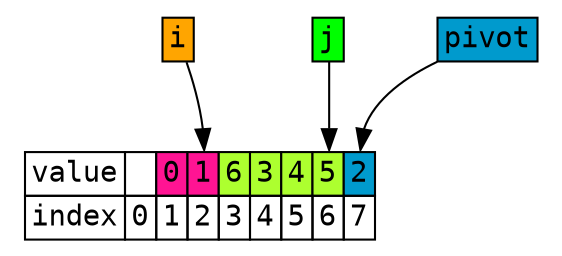 digraph g {
    node [fontname="Monaco, Consolas",shape =plaintext,height=.1];
    node_t [label = <
    <TABLE BORDER="0" CELLBORDER="1" CELLSPACING="0">
    <TR>
    <TD >value</TD>
    <TD PORT="f0" ></TD>
    <TD PORT="f1" bgcolor="DeepPink">0</TD>
    <TD PORT="f2" bgcolor="DeepPink">1</TD>
    <TD PORT="f3" bgcolor="GreenYellow">6</TD>
    <TD PORT="f4" bgcolor="GreenYellow">3</TD>
    <TD PORT="f5" bgcolor="GreenYellow">4</TD>
    <TD PORT="f6" bgcolor="GreenYellow">5</TD>
    <TD PORT="f7" bgcolor="Deepskyblue3">2</TD>
    </TR>
    <TR>
    <TD >index</TD>
    <TD PORT="f0">0</TD>
    <TD PORT="f1">1</TD>
    <TD PORT="f2">2</TD>
    <TD PORT="f3">3</TD>
    <TD PORT="f4">4</TD>
    <TD PORT="f5">5</TD>
    <TD PORT="f6">6</TD>
    <TD PORT="f7">7</TD>
    </TR>

    </TABLE>>];

    node_i [label = <
    <TABLE BORDER="0" CELLBORDER="1" CELLSPACING="0">
    <TR>
    <TD PORT="f0" bgcolor="orange">i</TD>
    </TR>
    </TABLE>>];

    node_j [label = <
    <TABLE BORDER="0" CELLBORDER="1" CELLSPACING="0">
    <TR>
    <TD PORT="f0" bgcolor="green">j</TD>
    </TR>
    </TABLE>>];

    node_p [label = <
    <TABLE BORDER="0" CELLBORDER="1" CELLSPACING="0">
    <TR>
    <TD PORT="f0" bgcolor="Deepskyblue3">pivot</TD>
    </TR>
    </TABLE>>];


    "node_i":f0 -> "node_t":f2
    "node_j":f0 -> "node_t":f6
    "node_p":f0 -> "node_t":f7
}
